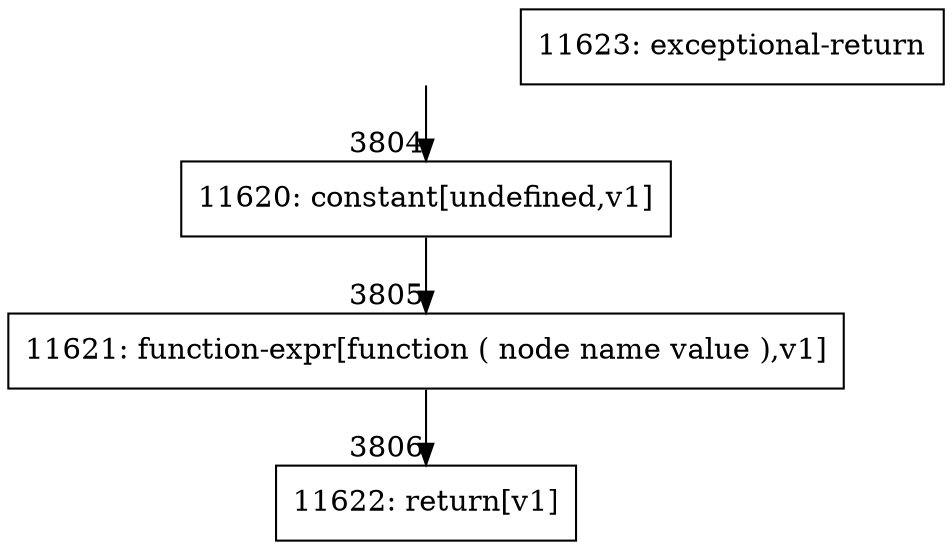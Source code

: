 digraph {
rankdir="TD"
BB_entry257[shape=none,label=""];
BB_entry257 -> BB3804 [tailport=s, headport=n, headlabel="    3804"]
BB3804 [shape=record label="{11620: constant[undefined,v1]}" ] 
BB3804 -> BB3805 [tailport=s, headport=n, headlabel="      3805"]
BB3805 [shape=record label="{11621: function-expr[function ( node name value ),v1]}" ] 
BB3805 -> BB3806 [tailport=s, headport=n, headlabel="      3806"]
BB3806 [shape=record label="{11622: return[v1]}" ] 
BB3807 [shape=record label="{11623: exceptional-return}" ] 
//#$~ 4830
}
